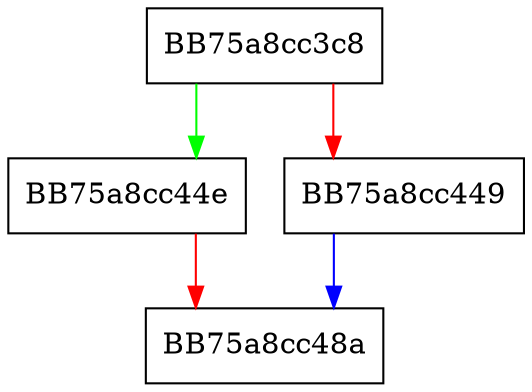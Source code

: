 digraph put_value {
  node [shape="box"];
  graph [splines=ortho];
  BB75a8cc3c8 -> BB75a8cc44e [color="green"];
  BB75a8cc3c8 -> BB75a8cc449 [color="red"];
  BB75a8cc449 -> BB75a8cc48a [color="blue"];
  BB75a8cc44e -> BB75a8cc48a [color="red"];
}